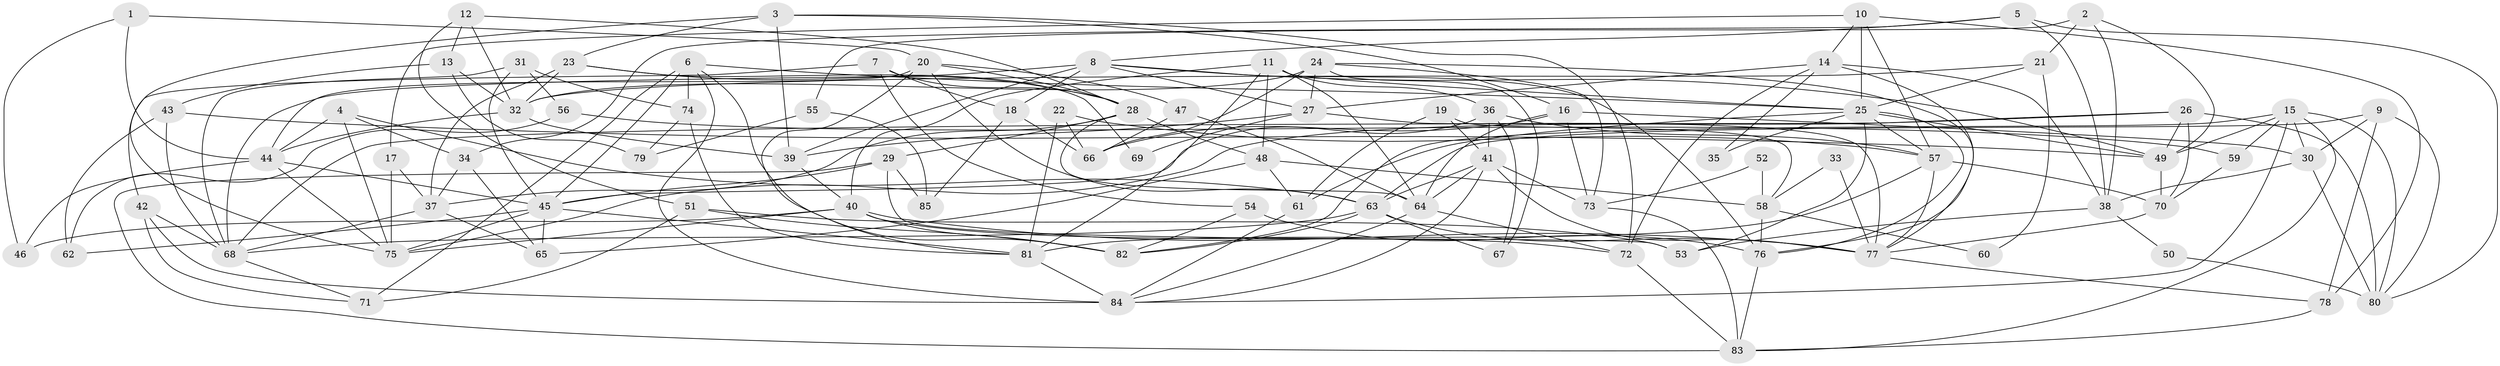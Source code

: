// original degree distribution, {3: 0.24285714285714285, 4: 0.35714285714285715, 2: 0.11428571428571428, 6: 0.07857142857142857, 5: 0.15714285714285714, 7: 0.04285714285714286, 8: 0.007142857142857143}
// Generated by graph-tools (version 1.1) at 2025/37/03/04/25 23:37:02]
// undirected, 85 vertices, 209 edges
graph export_dot {
  node [color=gray90,style=filled];
  1;
  2;
  3;
  4;
  5;
  6;
  7;
  8;
  9;
  10;
  11;
  12;
  13;
  14;
  15;
  16;
  17;
  18;
  19;
  20;
  21;
  22;
  23;
  24;
  25;
  26;
  27;
  28;
  29;
  30;
  31;
  32;
  33;
  34;
  35;
  36;
  37;
  38;
  39;
  40;
  41;
  42;
  43;
  44;
  45;
  46;
  47;
  48;
  49;
  50;
  51;
  52;
  53;
  54;
  55;
  56;
  57;
  58;
  59;
  60;
  61;
  62;
  63;
  64;
  65;
  66;
  67;
  68;
  69;
  70;
  71;
  72;
  73;
  74;
  75;
  76;
  77;
  78;
  79;
  80;
  81;
  82;
  83;
  84;
  85;
  1 -- 20 [weight=1.0];
  1 -- 44 [weight=1.0];
  1 -- 46 [weight=1.0];
  2 -- 21 [weight=1.0];
  2 -- 38 [weight=1.0];
  2 -- 49 [weight=1.0];
  2 -- 55 [weight=1.0];
  3 -- 16 [weight=1.0];
  3 -- 23 [weight=1.0];
  3 -- 39 [weight=1.0];
  3 -- 72 [weight=1.0];
  3 -- 75 [weight=1.0];
  4 -- 34 [weight=1.0];
  4 -- 44 [weight=1.0];
  4 -- 63 [weight=1.0];
  4 -- 75 [weight=1.0];
  5 -- 8 [weight=1.0];
  5 -- 34 [weight=1.0];
  5 -- 38 [weight=1.0];
  5 -- 80 [weight=1.0];
  6 -- 25 [weight=1.0];
  6 -- 45 [weight=1.0];
  6 -- 71 [weight=1.0];
  6 -- 74 [weight=2.0];
  6 -- 82 [weight=1.0];
  6 -- 84 [weight=1.0];
  7 -- 18 [weight=1.0];
  7 -- 28 [weight=1.0];
  7 -- 42 [weight=1.0];
  7 -- 54 [weight=1.0];
  8 -- 18 [weight=1.0];
  8 -- 27 [weight=1.0];
  8 -- 39 [weight=1.0];
  8 -- 49 [weight=1.0];
  8 -- 68 [weight=2.0];
  8 -- 76 [weight=1.0];
  9 -- 30 [weight=1.0];
  9 -- 63 [weight=1.0];
  9 -- 78 [weight=1.0];
  9 -- 80 [weight=1.0];
  10 -- 14 [weight=1.0];
  10 -- 17 [weight=1.0];
  10 -- 25 [weight=1.0];
  10 -- 57 [weight=1.0];
  10 -- 78 [weight=1.0];
  11 -- 25 [weight=1.0];
  11 -- 36 [weight=1.0];
  11 -- 40 [weight=1.0];
  11 -- 48 [weight=1.0];
  11 -- 64 [weight=1.0];
  11 -- 81 [weight=1.0];
  12 -- 13 [weight=1.0];
  12 -- 28 [weight=1.0];
  12 -- 32 [weight=1.0];
  12 -- 51 [weight=1.0];
  13 -- 32 [weight=1.0];
  13 -- 43 [weight=1.0];
  13 -- 79 [weight=1.0];
  14 -- 27 [weight=1.0];
  14 -- 35 [weight=1.0];
  14 -- 38 [weight=1.0];
  14 -- 72 [weight=1.0];
  14 -- 76 [weight=1.0];
  15 -- 30 [weight=1.0];
  15 -- 49 [weight=1.0];
  15 -- 59 [weight=1.0];
  15 -- 80 [weight=1.0];
  15 -- 82 [weight=1.0];
  15 -- 83 [weight=1.0];
  15 -- 84 [weight=1.0];
  16 -- 30 [weight=2.0];
  16 -- 64 [weight=1.0];
  16 -- 66 [weight=1.0];
  16 -- 73 [weight=1.0];
  17 -- 37 [weight=1.0];
  17 -- 75 [weight=1.0];
  18 -- 66 [weight=2.0];
  18 -- 85 [weight=1.0];
  19 -- 41 [weight=1.0];
  19 -- 58 [weight=1.0];
  19 -- 61 [weight=1.0];
  20 -- 28 [weight=1.0];
  20 -- 44 [weight=1.0];
  20 -- 47 [weight=1.0];
  20 -- 63 [weight=2.0];
  20 -- 81 [weight=1.0];
  21 -- 25 [weight=1.0];
  21 -- 32 [weight=1.0];
  21 -- 60 [weight=1.0];
  22 -- 57 [weight=1.0];
  22 -- 66 [weight=1.0];
  22 -- 81 [weight=1.0];
  23 -- 28 [weight=1.0];
  23 -- 32 [weight=1.0];
  23 -- 37 [weight=1.0];
  23 -- 69 [weight=1.0];
  24 -- 27 [weight=1.0];
  24 -- 32 [weight=2.0];
  24 -- 66 [weight=1.0];
  24 -- 67 [weight=1.0];
  24 -- 73 [weight=1.0];
  24 -- 77 [weight=1.0];
  25 -- 35 [weight=2.0];
  25 -- 49 [weight=1.0];
  25 -- 53 [weight=1.0];
  25 -- 57 [weight=1.0];
  25 -- 61 [weight=1.0];
  25 -- 76 [weight=1.0];
  26 -- 49 [weight=1.0];
  26 -- 68 [weight=1.0];
  26 -- 70 [weight=1.0];
  26 -- 75 [weight=1.0];
  26 -- 80 [weight=1.0];
  27 -- 39 [weight=1.0];
  27 -- 69 [weight=1.0];
  27 -- 77 [weight=1.0];
  28 -- 29 [weight=1.0];
  28 -- 37 [weight=1.0];
  28 -- 48 [weight=1.0];
  28 -- 64 [weight=1.0];
  29 -- 45 [weight=2.0];
  29 -- 53 [weight=1.0];
  29 -- 83 [weight=1.0];
  29 -- 85 [weight=1.0];
  30 -- 38 [weight=1.0];
  30 -- 80 [weight=1.0];
  31 -- 45 [weight=1.0];
  31 -- 56 [weight=1.0];
  31 -- 68 [weight=1.0];
  31 -- 74 [weight=1.0];
  32 -- 39 [weight=1.0];
  32 -- 44 [weight=1.0];
  33 -- 58 [weight=1.0];
  33 -- 77 [weight=2.0];
  34 -- 37 [weight=1.0];
  34 -- 65 [weight=1.0];
  36 -- 41 [weight=1.0];
  36 -- 45 [weight=1.0];
  36 -- 57 [weight=1.0];
  36 -- 67 [weight=1.0];
  37 -- 65 [weight=1.0];
  37 -- 68 [weight=1.0];
  38 -- 50 [weight=1.0];
  38 -- 53 [weight=1.0];
  39 -- 40 [weight=1.0];
  40 -- 46 [weight=1.0];
  40 -- 72 [weight=1.0];
  40 -- 75 [weight=1.0];
  40 -- 77 [weight=1.0];
  40 -- 82 [weight=1.0];
  41 -- 63 [weight=1.0];
  41 -- 64 [weight=1.0];
  41 -- 73 [weight=1.0];
  41 -- 77 [weight=1.0];
  41 -- 84 [weight=1.0];
  42 -- 68 [weight=1.0];
  42 -- 71 [weight=1.0];
  42 -- 84 [weight=2.0];
  43 -- 49 [weight=1.0];
  43 -- 62 [weight=1.0];
  43 -- 68 [weight=1.0];
  44 -- 45 [weight=1.0];
  44 -- 46 [weight=1.0];
  44 -- 75 [weight=1.0];
  45 -- 62 [weight=1.0];
  45 -- 65 [weight=1.0];
  45 -- 75 [weight=1.0];
  45 -- 81 [weight=1.0];
  47 -- 64 [weight=1.0];
  47 -- 66 [weight=1.0];
  48 -- 58 [weight=1.0];
  48 -- 61 [weight=1.0];
  48 -- 65 [weight=1.0];
  49 -- 70 [weight=1.0];
  50 -- 80 [weight=1.0];
  51 -- 53 [weight=1.0];
  51 -- 71 [weight=1.0];
  51 -- 82 [weight=1.0];
  52 -- 58 [weight=2.0];
  52 -- 73 [weight=1.0];
  54 -- 76 [weight=1.0];
  54 -- 82 [weight=1.0];
  55 -- 79 [weight=2.0];
  55 -- 85 [weight=1.0];
  56 -- 59 [weight=1.0];
  56 -- 62 [weight=1.0];
  57 -- 70 [weight=1.0];
  57 -- 77 [weight=1.0];
  57 -- 81 [weight=1.0];
  58 -- 60 [weight=1.0];
  58 -- 76 [weight=1.0];
  59 -- 70 [weight=1.0];
  61 -- 84 [weight=1.0];
  63 -- 67 [weight=1.0];
  63 -- 68 [weight=1.0];
  63 -- 77 [weight=1.0];
  63 -- 82 [weight=1.0];
  64 -- 72 [weight=1.0];
  64 -- 84 [weight=1.0];
  68 -- 71 [weight=1.0];
  70 -- 77 [weight=1.0];
  72 -- 83 [weight=1.0];
  73 -- 83 [weight=1.0];
  74 -- 79 [weight=1.0];
  74 -- 81 [weight=1.0];
  76 -- 83 [weight=1.0];
  77 -- 78 [weight=2.0];
  78 -- 83 [weight=1.0];
  81 -- 84 [weight=1.0];
}
